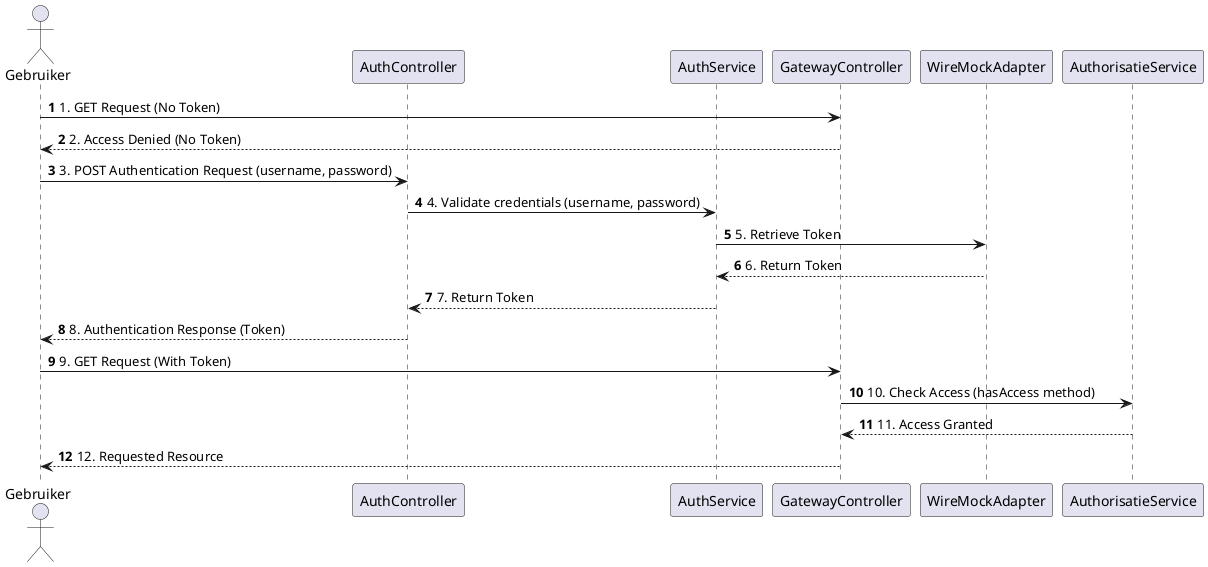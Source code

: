 @startuml
autonumber

actor Gebruiker as A
participant "AuthController" as AuthController
participant "AuthService" as AuthService
participant "GatewayController" as GatewayController
participant "WireMockAdapter" as WireMockAdapter
participant "AuthorisatieService" as AuthorisatieService

A -> GatewayController : 1. GET Request (No Token)
GatewayController --> A : 2. Access Denied (No Token)

A -> AuthController : 3. POST Authentication Request (username, password)
AuthController -> AuthService : 4. Validate credentials (username, password)
AuthService -> WireMockAdapter : 5. Retrieve Token
WireMockAdapter --> AuthService : 6. Return Token
AuthService --> AuthController : 7. Return Token
AuthController --> A : 8. Authentication Response (Token)

A -> GatewayController : 9. GET Request (With Token)
GatewayController -> AuthorisatieService : 10. Check Access (hasAccess method)
AuthorisatieService --> GatewayController : 11. Access Granted
GatewayController --> A : 12. Requested Resource

@enduml
